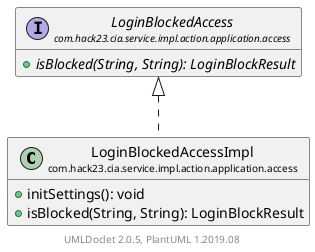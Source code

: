 @startuml
    set namespaceSeparator none
    hide empty fields
    hide empty methods

    class "<size:14>LoginBlockedAccessImpl\n<size:10>com.hack23.cia.service.impl.action.application.access" as com.hack23.cia.service.impl.action.application.access.LoginBlockedAccessImpl [[LoginBlockedAccessImpl.html]] {
        +initSettings(): void
        +isBlocked(String, String): LoginBlockResult
    }

    interface "<size:14>LoginBlockedAccess\n<size:10>com.hack23.cia.service.impl.action.application.access" as com.hack23.cia.service.impl.action.application.access.LoginBlockedAccess [[LoginBlockedAccess.html]] {
        {abstract} +isBlocked(String, String): LoginBlockResult
    }

    com.hack23.cia.service.impl.action.application.access.LoginBlockedAccess <|.. com.hack23.cia.service.impl.action.application.access.LoginBlockedAccessImpl

    center footer UMLDoclet 2.0.5, PlantUML 1.2019.08
@enduml
